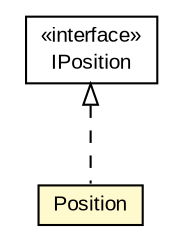 #!/usr/local/bin/dot
#
# Class diagram 
# Generated by UMLGraph version R5_6-24-gf6e263 (http://www.umlgraph.org/)
#

digraph G {
	edge [fontname="arial",fontsize=10,labelfontname="arial",labelfontsize=10];
	node [fontname="arial",fontsize=10,shape=plaintext];
	nodesep=0.25;
	ranksep=0.5;
	// org.osmdroid.api.IPosition
	c80247 [label=<<table title="org.osmdroid.api.IPosition" border="0" cellborder="1" cellspacing="0" cellpadding="2" port="p" href="../api/IPosition.html">
		<tr><td><table border="0" cellspacing="0" cellpadding="1">
<tr><td align="center" balign="center"> &#171;interface&#187; </td></tr>
<tr><td align="center" balign="center"> IPosition </td></tr>
		</table></td></tr>
		</table>>, URL="../api/IPosition.html", fontname="arial", fontcolor="black", fontsize=10.0];
	// org.osmdroid.util.Position
	c80270 [label=<<table title="org.osmdroid.util.Position" border="0" cellborder="1" cellspacing="0" cellpadding="2" port="p" bgcolor="lemonChiffon" href="./Position.html">
		<tr><td><table border="0" cellspacing="0" cellpadding="1">
<tr><td align="center" balign="center"> Position </td></tr>
		</table></td></tr>
		</table>>, URL="./Position.html", fontname="arial", fontcolor="black", fontsize=10.0];
	//org.osmdroid.util.Position implements org.osmdroid.api.IPosition
	c80247:p -> c80270:p [dir=back,arrowtail=empty,style=dashed];
}

